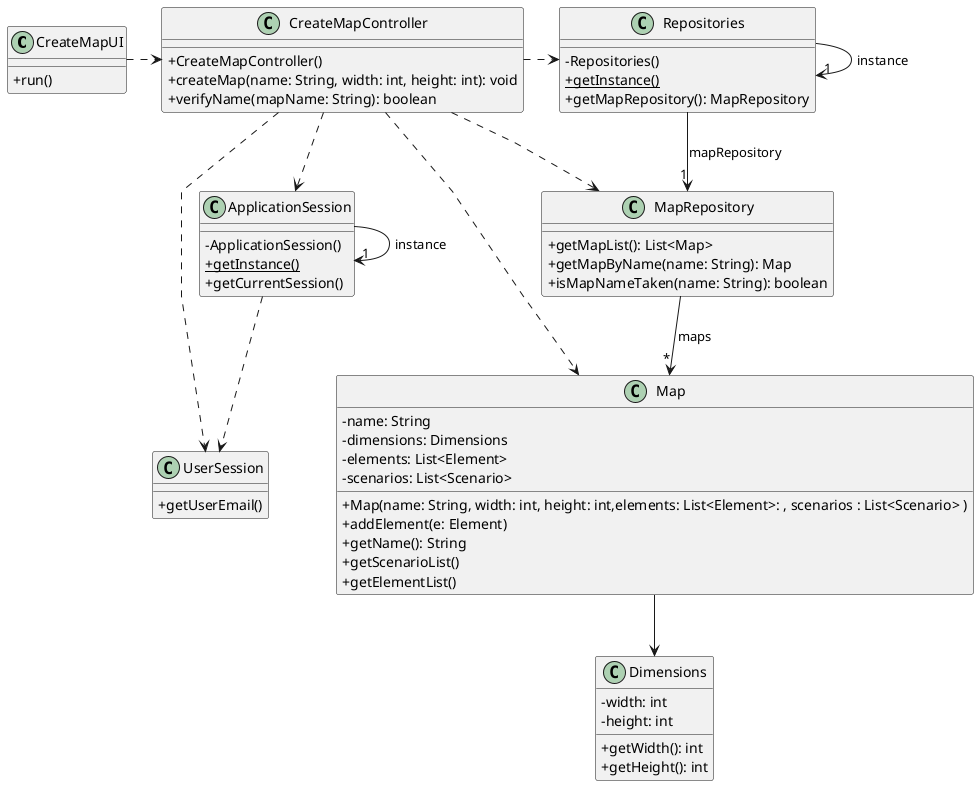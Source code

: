 @startuml
skinparam packageStyle rectangle
skinparam shadowing false
skinparam linetype polyline
skinparam classAttributeIconSize 0

class CreateMapUI {
    + run()
}

class CreateMapController {
    + CreateMapController()
    + createMap(name: String, width: int, height: int): void
    + verifyName(mapName: String): boolean
}

class ApplicationSession {
    -ApplicationSession()
    + {static} getInstance()
    + getCurrentSession()
}

class UserSession {
    + getUserEmail()
}

class Repositories {
    - Repositories()
    + {static} getInstance()
    + getMapRepository(): MapRepository
}

class MapRepository {
    + getMapList(): List<Map>
    + getMapByName(name: String): Map
    + isMapNameTaken(name: String): boolean
}

class Map {
    - name: String
    - dimensions: Dimensions
    - elements: List<Element>
    - scenarios: List<Scenario>

    + Map(name: String, width: int, height: int,elements: List<Element>: , scenarios : List<Scenario> )
    + addElement(e: Element)
    + getName(): String
    + getScenarioList()
    + getElementList()
}

class Dimensions {
    - width: int
    - height: int
    + getWidth(): int
    + getHeight(): int
}

CreateMapUI .> CreateMapController
CreateMapController ..> ApplicationSession
CreateMapController ..> UserSession
CreateMapController .> Repositories
CreateMapController ..> MapRepository
CreateMapController ..> Map

ApplicationSession -> "1" ApplicationSession : instance
ApplicationSession ..> UserSession

Repositories -> "1" Repositories : instance
Repositories --> "1" MapRepository : mapRepository

Map --> Dimensions
MapRepository --> "*" Map : maps
@enduml